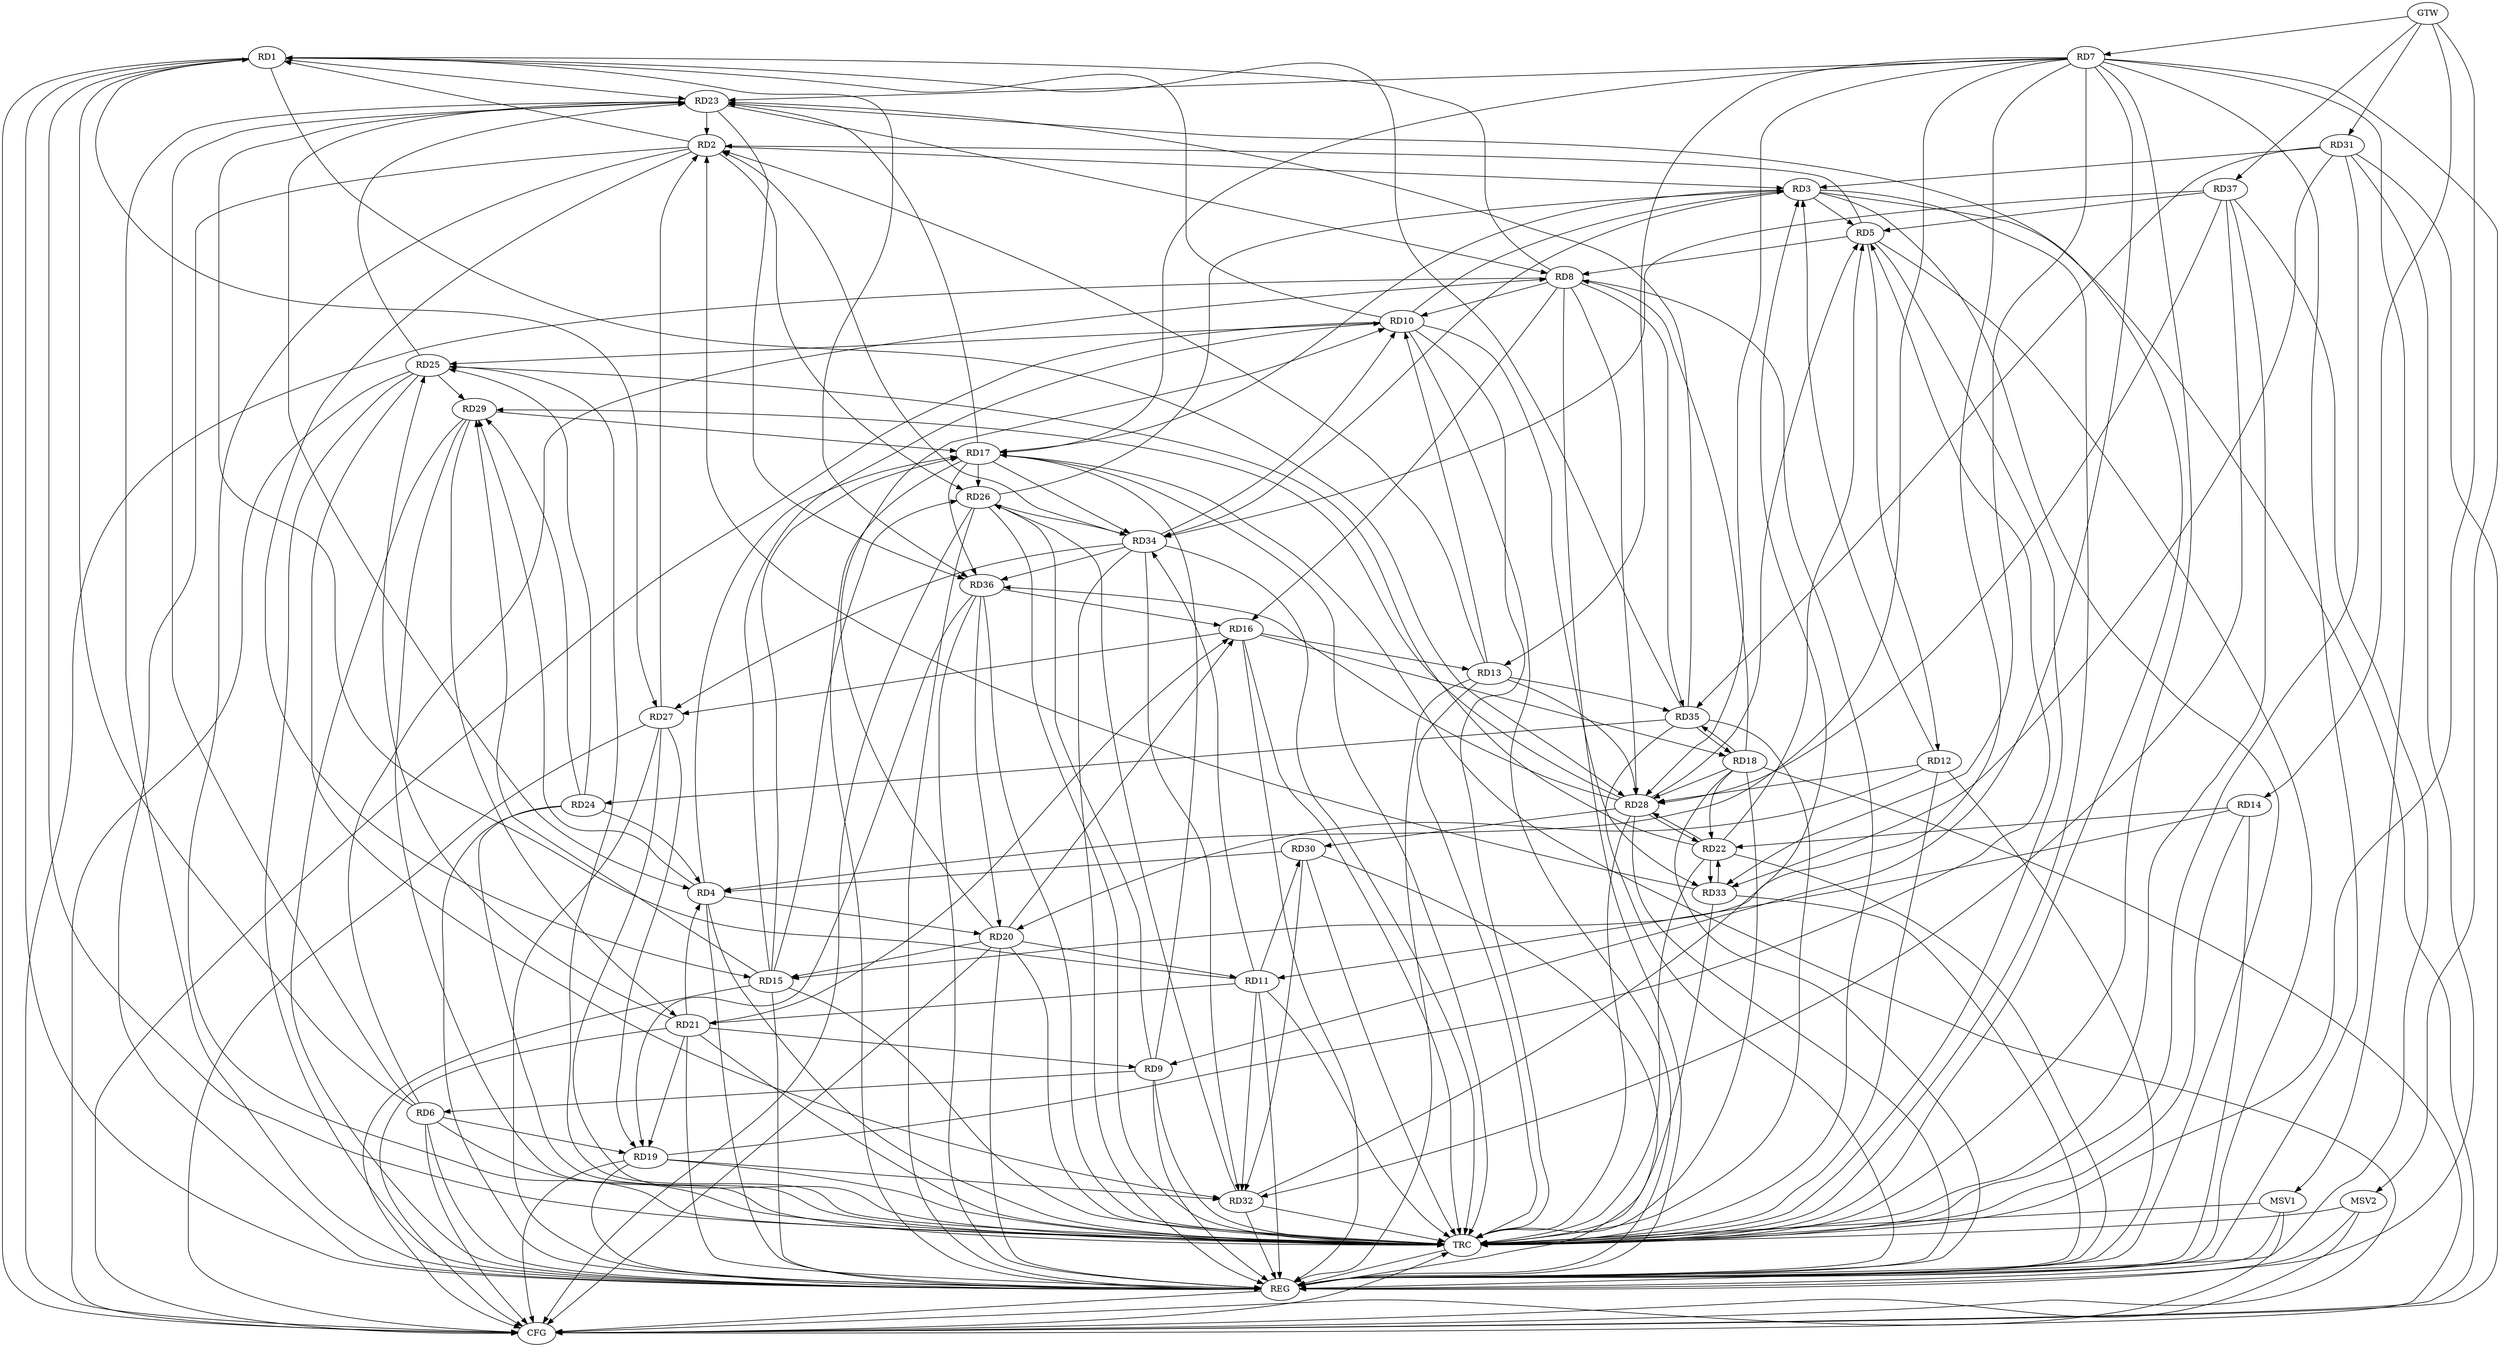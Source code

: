 strict digraph G {
  RD1 [ label="RD1" ];
  RD2 [ label="RD2" ];
  RD3 [ label="RD3" ];
  RD4 [ label="RD4" ];
  RD5 [ label="RD5" ];
  RD6 [ label="RD6" ];
  RD7 [ label="RD7" ];
  RD8 [ label="RD8" ];
  RD9 [ label="RD9" ];
  RD10 [ label="RD10" ];
  RD11 [ label="RD11" ];
  RD12 [ label="RD12" ];
  RD13 [ label="RD13" ];
  RD14 [ label="RD14" ];
  RD15 [ label="RD15" ];
  RD16 [ label="RD16" ];
  RD17 [ label="RD17" ];
  RD18 [ label="RD18" ];
  RD19 [ label="RD19" ];
  RD20 [ label="RD20" ];
  RD21 [ label="RD21" ];
  RD22 [ label="RD22" ];
  RD23 [ label="RD23" ];
  RD24 [ label="RD24" ];
  RD25 [ label="RD25" ];
  RD26 [ label="RD26" ];
  RD27 [ label="RD27" ];
  RD28 [ label="RD28" ];
  RD29 [ label="RD29" ];
  RD30 [ label="RD30" ];
  RD31 [ label="RD31" ];
  RD32 [ label="RD32" ];
  RD33 [ label="RD33" ];
  RD34 [ label="RD34" ];
  RD35 [ label="RD35" ];
  RD36 [ label="RD36" ];
  RD37 [ label="RD37" ];
  GTW [ label="GTW" ];
  REG [ label="REG" ];
  CFG [ label="CFG" ];
  TRC [ label="TRC" ];
  MSV1 [ label="MSV1" ];
  MSV2 [ label="MSV2" ];
  RD2 -> RD1;
  RD6 -> RD1;
  RD8 -> RD1;
  RD10 -> RD1;
  RD1 -> RD23;
  RD1 -> RD27;
  RD1 -> RD28;
  RD35 -> RD1;
  RD1 -> RD36;
  RD2 -> RD3;
  RD5 -> RD2;
  RD13 -> RD2;
  RD2 -> RD15;
  RD23 -> RD2;
  RD2 -> RD26;
  RD27 -> RD2;
  RD33 -> RD2;
  RD34 -> RD2;
  RD3 -> RD5;
  RD10 -> RD3;
  RD12 -> RD3;
  RD3 -> RD17;
  RD26 -> RD3;
  RD31 -> RD3;
  RD32 -> RD3;
  RD3 -> RD34;
  RD7 -> RD4;
  RD4 -> RD17;
  RD4 -> RD20;
  RD21 -> RD4;
  RD23 -> RD4;
  RD24 -> RD4;
  RD4 -> RD29;
  RD30 -> RD4;
  RD5 -> RD8;
  RD5 -> RD12;
  RD19 -> RD5;
  RD22 -> RD5;
  RD28 -> RD5;
  RD37 -> RD5;
  RD6 -> RD8;
  RD9 -> RD6;
  RD6 -> RD19;
  RD6 -> RD23;
  RD7 -> RD9;
  RD7 -> RD13;
  RD7 -> RD15;
  RD7 -> RD17;
  RD7 -> RD23;
  RD7 -> RD28;
  RD7 -> RD33;
  RD8 -> RD10;
  RD8 -> RD16;
  RD18 -> RD8;
  RD23 -> RD8;
  RD8 -> RD28;
  RD8 -> RD35;
  RD9 -> RD17;
  RD21 -> RD9;
  RD9 -> RD26;
  RD13 -> RD10;
  RD15 -> RD10;
  RD20 -> RD10;
  RD10 -> RD25;
  RD10 -> RD33;
  RD34 -> RD10;
  RD14 -> RD11;
  RD20 -> RD11;
  RD11 -> RD21;
  RD11 -> RD23;
  RD11 -> RD30;
  RD11 -> RD32;
  RD11 -> RD34;
  RD12 -> RD20;
  RD12 -> RD28;
  RD16 -> RD13;
  RD13 -> RD28;
  RD13 -> RD35;
  RD14 -> RD22;
  RD15 -> RD17;
  RD20 -> RD15;
  RD15 -> RD26;
  RD15 -> RD29;
  RD16 -> RD18;
  RD20 -> RD16;
  RD21 -> RD16;
  RD16 -> RD27;
  RD36 -> RD16;
  RD17 -> RD23;
  RD17 -> RD26;
  RD29 -> RD17;
  RD17 -> RD34;
  RD17 -> RD36;
  RD18 -> RD22;
  RD18 -> RD28;
  RD18 -> RD35;
  RD35 -> RD18;
  RD21 -> RD19;
  RD27 -> RD19;
  RD19 -> RD32;
  RD36 -> RD19;
  RD36 -> RD20;
  RD21 -> RD25;
  RD29 -> RD21;
  RD22 -> RD25;
  RD22 -> RD28;
  RD28 -> RD22;
  RD22 -> RD33;
  RD33 -> RD22;
  RD25 -> RD23;
  RD35 -> RD23;
  RD23 -> RD36;
  RD24 -> RD25;
  RD24 -> RD29;
  RD35 -> RD24;
  RD25 -> RD29;
  RD25 -> RD32;
  RD32 -> RD26;
  RD26 -> RD34;
  RD34 -> RD27;
  RD28 -> RD29;
  RD28 -> RD30;
  RD28 -> RD36;
  RD37 -> RD28;
  RD30 -> RD32;
  RD31 -> RD33;
  RD31 -> RD35;
  RD34 -> RD32;
  RD37 -> RD32;
  RD34 -> RD36;
  RD37 -> RD34;
  GTW -> RD7;
  GTW -> RD14;
  GTW -> RD31;
  GTW -> RD37;
  RD1 -> REG;
  RD2 -> REG;
  RD3 -> REG;
  RD4 -> REG;
  RD5 -> REG;
  RD6 -> REG;
  RD7 -> REG;
  RD8 -> REG;
  RD9 -> REG;
  RD10 -> REG;
  RD11 -> REG;
  RD12 -> REG;
  RD13 -> REG;
  RD14 -> REG;
  RD15 -> REG;
  RD16 -> REG;
  RD17 -> REG;
  RD18 -> REG;
  RD19 -> REG;
  RD20 -> REG;
  RD21 -> REG;
  RD22 -> REG;
  RD23 -> REG;
  RD24 -> REG;
  RD25 -> REG;
  RD26 -> REG;
  RD27 -> REG;
  RD28 -> REG;
  RD29 -> REG;
  RD30 -> REG;
  RD31 -> REG;
  RD32 -> REG;
  RD33 -> REG;
  RD34 -> REG;
  RD35 -> REG;
  RD36 -> REG;
  RD37 -> REG;
  RD18 -> CFG;
  RD19 -> CFG;
  RD10 -> CFG;
  RD8 -> CFG;
  RD25 -> CFG;
  RD15 -> CFG;
  RD1 -> CFG;
  RD3 -> CFG;
  RD31 -> CFG;
  RD20 -> CFG;
  RD26 -> CFG;
  RD27 -> CFG;
  RD21 -> CFG;
  RD17 -> CFG;
  RD6 -> CFG;
  REG -> CFG;
  RD1 -> TRC;
  RD2 -> TRC;
  RD3 -> TRC;
  RD4 -> TRC;
  RD5 -> TRC;
  RD6 -> TRC;
  RD7 -> TRC;
  RD8 -> TRC;
  RD9 -> TRC;
  RD10 -> TRC;
  RD11 -> TRC;
  RD12 -> TRC;
  RD13 -> TRC;
  RD14 -> TRC;
  RD15 -> TRC;
  RD16 -> TRC;
  RD17 -> TRC;
  RD18 -> TRC;
  RD19 -> TRC;
  RD20 -> TRC;
  RD21 -> TRC;
  RD22 -> TRC;
  RD23 -> TRC;
  RD24 -> TRC;
  RD25 -> TRC;
  RD26 -> TRC;
  RD27 -> TRC;
  RD28 -> TRC;
  RD29 -> TRC;
  RD30 -> TRC;
  RD31 -> TRC;
  RD32 -> TRC;
  RD33 -> TRC;
  RD34 -> TRC;
  RD35 -> TRC;
  RD36 -> TRC;
  RD37 -> TRC;
  GTW -> TRC;
  CFG -> TRC;
  TRC -> REG;
  RD7 -> MSV1;
  MSV1 -> REG;
  MSV1 -> TRC;
  MSV1 -> CFG;
  RD7 -> MSV2;
  MSV2 -> REG;
  MSV2 -> TRC;
  MSV2 -> CFG;
}

